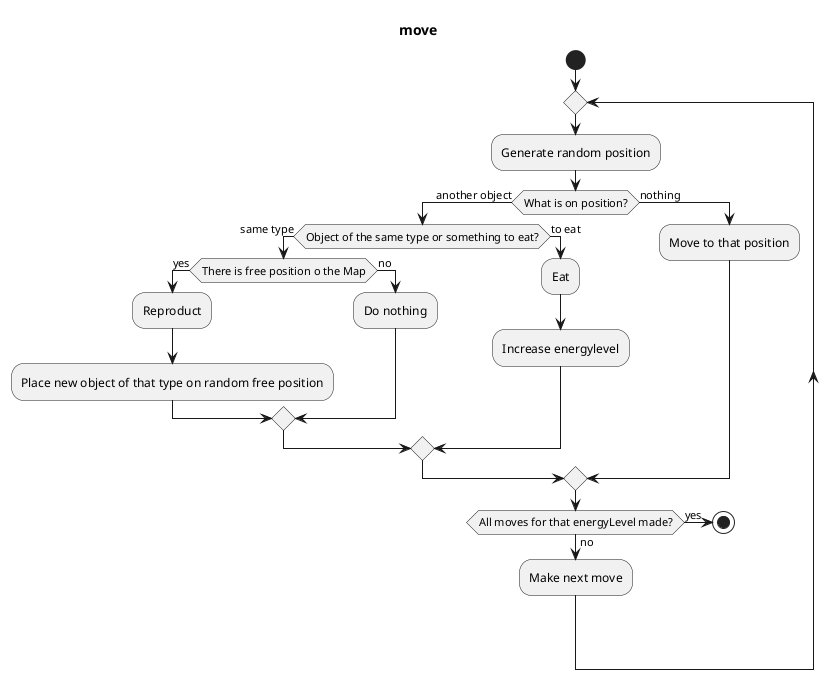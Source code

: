 @startuml
title move
start
repeat
-Generate random position
if(What is on position?) then (another object)
    if(Object of the same type or something to eat?) then (same type)
        if(There is free position o the Map) then (yes)
            :Reproduct;
            :Place new object of that type on random free position;
        else(no)
            :Do nothing;
        endif;
    else(to eat)
        :Eat;
        :Increase energylevel;
    endif
else(nothing)
    :Move to that position;

endif;
if(All moves for that energyLevel made?) then (no)
    :Make next move;
else(yes)
    stop

@enduml